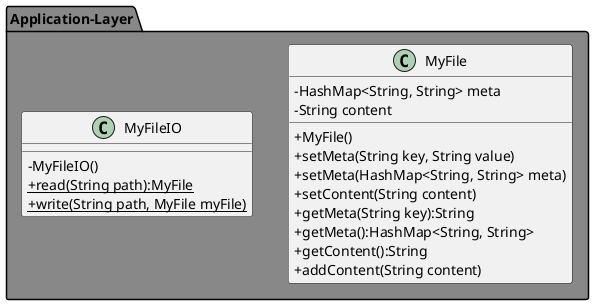 @startuml
skinparam classAttributeIconSize 0

package "Application-Layer" #888888 {
    class MyFile {
        -HashMap<String, String> meta
        -String content
        +MyFile()
        +setMeta(String key, String value)
        +setMeta(HashMap<String, String> meta)
        +setContent(String content)
        +getMeta(String key):String
        +getMeta():HashMap<String, String>
        +getContent():String
        +addContent(String content)
    }
    class MyFileIO {
        -MyFileIO()
        +{static} read(String path):MyFile
        +{static} write(String path, MyFile myFile)
    }
}

@enduml